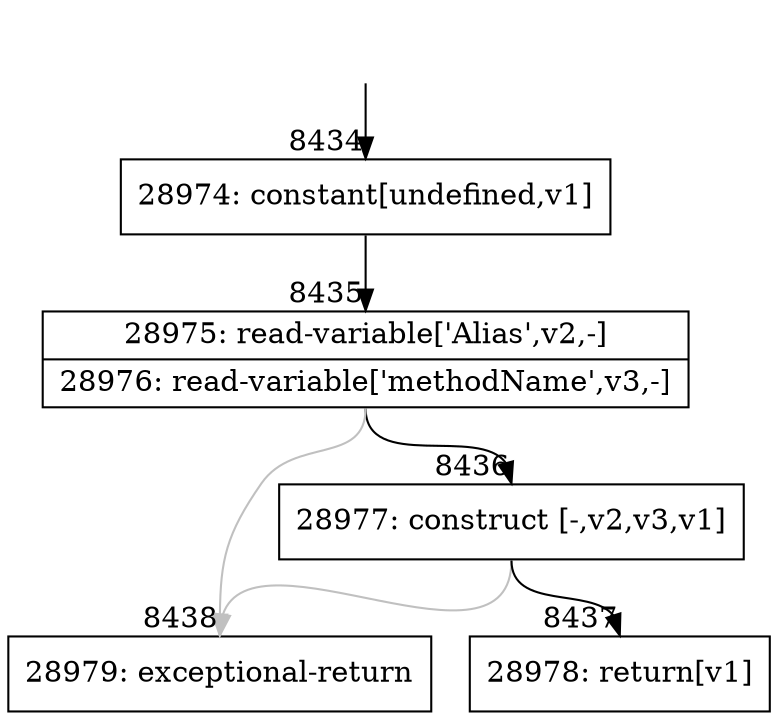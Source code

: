 digraph {
rankdir="TD"
BB_entry705[shape=none,label=""];
BB_entry705 -> BB8434 [tailport=s, headport=n, headlabel="    8434"]
BB8434 [shape=record label="{28974: constant[undefined,v1]}" ] 
BB8434 -> BB8435 [tailport=s, headport=n, headlabel="      8435"]
BB8435 [shape=record label="{28975: read-variable['Alias',v2,-]|28976: read-variable['methodName',v3,-]}" ] 
BB8435 -> BB8436 [tailport=s, headport=n, headlabel="      8436"]
BB8435 -> BB8438 [tailport=s, headport=n, color=gray, headlabel="      8438"]
BB8436 [shape=record label="{28977: construct [-,v2,v3,v1]}" ] 
BB8436 -> BB8437 [tailport=s, headport=n, headlabel="      8437"]
BB8436 -> BB8438 [tailport=s, headport=n, color=gray]
BB8437 [shape=record label="{28978: return[v1]}" ] 
BB8438 [shape=record label="{28979: exceptional-return}" ] 
//#$~ 15177
}
